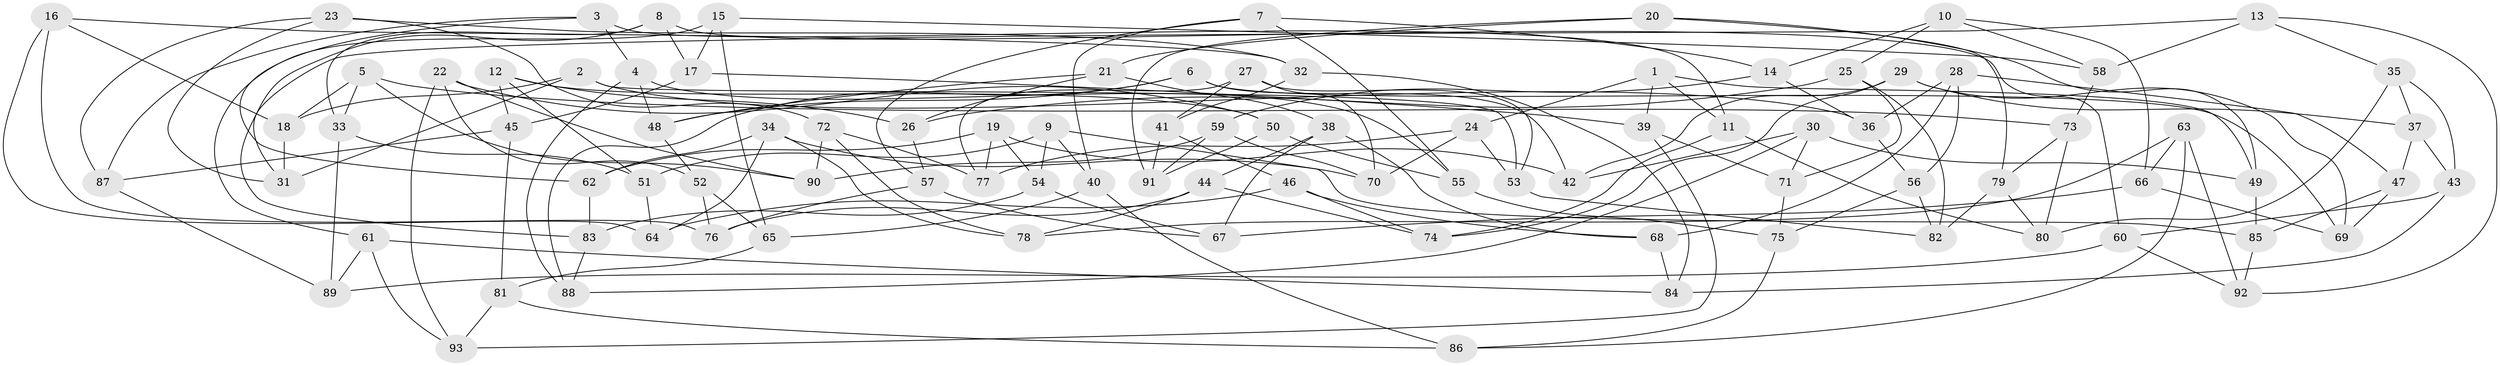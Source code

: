 // coarse degree distribution, {4: 0.15789473684210525, 6: 0.4473684210526316, 5: 0.21052631578947367, 10: 0.02631578947368421, 3: 0.02631578947368421, 9: 0.07894736842105263, 7: 0.05263157894736842}
// Generated by graph-tools (version 1.1) at 2025/38/03/04/25 23:38:19]
// undirected, 93 vertices, 186 edges
graph export_dot {
  node [color=gray90,style=filled];
  1;
  2;
  3;
  4;
  5;
  6;
  7;
  8;
  9;
  10;
  11;
  12;
  13;
  14;
  15;
  16;
  17;
  18;
  19;
  20;
  21;
  22;
  23;
  24;
  25;
  26;
  27;
  28;
  29;
  30;
  31;
  32;
  33;
  34;
  35;
  36;
  37;
  38;
  39;
  40;
  41;
  42;
  43;
  44;
  45;
  46;
  47;
  48;
  49;
  50;
  51;
  52;
  53;
  54;
  55;
  56;
  57;
  58;
  59;
  60;
  61;
  62;
  63;
  64;
  65;
  66;
  67;
  68;
  69;
  70;
  71;
  72;
  73;
  74;
  75;
  76;
  77;
  78;
  79;
  80;
  81;
  82;
  83;
  84;
  85;
  86;
  87;
  88;
  89;
  90;
  91;
  92;
  93;
  1 -- 49;
  1 -- 11;
  1 -- 24;
  1 -- 39;
  2 -- 31;
  2 -- 53;
  2 -- 18;
  2 -- 36;
  3 -- 87;
  3 -- 11;
  3 -- 4;
  3 -- 62;
  4 -- 55;
  4 -- 48;
  4 -- 88;
  5 -- 33;
  5 -- 73;
  5 -- 18;
  5 -- 90;
  6 -- 42;
  6 -- 88;
  6 -- 69;
  6 -- 48;
  7 -- 55;
  7 -- 40;
  7 -- 57;
  7 -- 14;
  8 -- 33;
  8 -- 31;
  8 -- 17;
  8 -- 60;
  9 -- 40;
  9 -- 54;
  9 -- 85;
  9 -- 51;
  10 -- 58;
  10 -- 14;
  10 -- 66;
  10 -- 25;
  11 -- 74;
  11 -- 80;
  12 -- 26;
  12 -- 50;
  12 -- 51;
  12 -- 45;
  13 -- 92;
  13 -- 35;
  13 -- 83;
  13 -- 58;
  14 -- 59;
  14 -- 36;
  15 -- 61;
  15 -- 65;
  15 -- 58;
  15 -- 17;
  16 -- 76;
  16 -- 18;
  16 -- 64;
  16 -- 32;
  17 -- 39;
  17 -- 45;
  18 -- 31;
  19 -- 62;
  19 -- 42;
  19 -- 54;
  19 -- 77;
  20 -- 79;
  20 -- 21;
  20 -- 91;
  20 -- 49;
  21 -- 26;
  21 -- 48;
  21 -- 38;
  22 -- 52;
  22 -- 50;
  22 -- 93;
  22 -- 90;
  23 -- 32;
  23 -- 87;
  23 -- 72;
  23 -- 31;
  24 -- 70;
  24 -- 77;
  24 -- 53;
  25 -- 26;
  25 -- 71;
  25 -- 82;
  26 -- 57;
  27 -- 70;
  27 -- 53;
  27 -- 41;
  27 -- 77;
  28 -- 56;
  28 -- 68;
  28 -- 36;
  28 -- 47;
  29 -- 69;
  29 -- 74;
  29 -- 37;
  29 -- 42;
  30 -- 42;
  30 -- 49;
  30 -- 88;
  30 -- 71;
  32 -- 84;
  32 -- 41;
  33 -- 89;
  33 -- 51;
  34 -- 70;
  34 -- 78;
  34 -- 62;
  34 -- 64;
  35 -- 43;
  35 -- 80;
  35 -- 37;
  36 -- 56;
  37 -- 43;
  37 -- 47;
  38 -- 68;
  38 -- 44;
  38 -- 67;
  39 -- 93;
  39 -- 71;
  40 -- 86;
  40 -- 65;
  41 -- 91;
  41 -- 46;
  43 -- 84;
  43 -- 60;
  44 -- 76;
  44 -- 78;
  44 -- 74;
  45 -- 81;
  45 -- 87;
  46 -- 68;
  46 -- 64;
  46 -- 74;
  47 -- 69;
  47 -- 85;
  48 -- 52;
  49 -- 85;
  50 -- 91;
  50 -- 55;
  51 -- 64;
  52 -- 65;
  52 -- 76;
  53 -- 82;
  54 -- 83;
  54 -- 67;
  55 -- 75;
  56 -- 75;
  56 -- 82;
  57 -- 67;
  57 -- 76;
  58 -- 73;
  59 -- 91;
  59 -- 90;
  59 -- 70;
  60 -- 92;
  60 -- 89;
  61 -- 93;
  61 -- 84;
  61 -- 89;
  62 -- 83;
  63 -- 78;
  63 -- 66;
  63 -- 86;
  63 -- 92;
  65 -- 81;
  66 -- 69;
  66 -- 67;
  68 -- 84;
  71 -- 75;
  72 -- 77;
  72 -- 78;
  72 -- 90;
  73 -- 79;
  73 -- 80;
  75 -- 86;
  79 -- 80;
  79 -- 82;
  81 -- 86;
  81 -- 93;
  83 -- 88;
  85 -- 92;
  87 -- 89;
}
